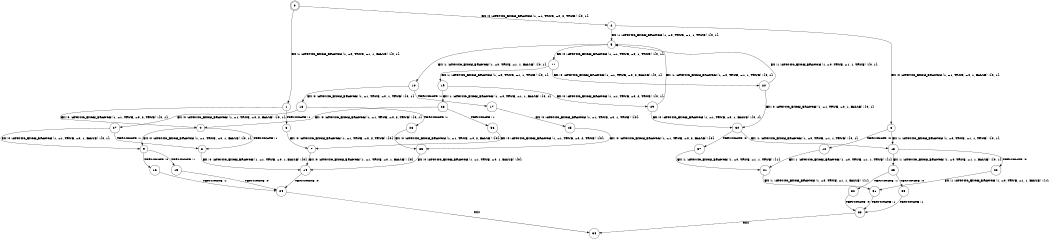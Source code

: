 digraph BCG {
size = "7, 10.5";
center = TRUE;
node [shape = circle];
0 [peripheries = 2];
0 -> 1 [label = "EX !1 !ATOMIC_EXCH_BRANCH (1, +0, TRUE, +1, 1, FALSE) !{0, 1}"];
0 -> 2 [label = "EX !0 !ATOMIC_EXCH_BRANCH (1, +1, TRUE, +0, 2, TRUE) !{0, 1}"];
1 -> 3 [label = "TERMINATE !1"];
1 -> 4 [label = "EX !0 !ATOMIC_EXCH_BRANCH (1, +1, TRUE, +0, 2, TRUE) !{0, 1}"];
2 -> 5 [label = "EX !1 !ATOMIC_EXCH_BRANCH (1, +0, TRUE, +1, 1, TRUE) !{0, 1}"];
2 -> 6 [label = "EX !0 !ATOMIC_EXCH_BRANCH (1, +1, TRUE, +0, 1, FALSE) !{0, 1}"];
3 -> 7 [label = "EX !0 !ATOMIC_EXCH_BRANCH (1, +1, TRUE, +0, 2, TRUE) !{0}"];
4 -> 8 [label = "TERMINATE !1"];
4 -> 9 [label = "EX !0 !ATOMIC_EXCH_BRANCH (1, +1, TRUE, +0, 1, FALSE) !{0, 1}"];
5 -> 10 [label = "EX !1 !ATOMIC_EXCH_BRANCH (1, +0, TRUE, +1, 1, FALSE) !{0, 1}"];
5 -> 11 [label = "EX !0 !ATOMIC_EXCH_BRANCH (1, +1, TRUE, +0, 1, TRUE) !{0, 1}"];
6 -> 12 [label = "TERMINATE !0"];
6 -> 13 [label = "EX !1 !ATOMIC_EXCH_BRANCH (1, +0, TRUE, +1, 1, TRUE) !{0, 1}"];
7 -> 14 [label = "EX !0 !ATOMIC_EXCH_BRANCH (1, +1, TRUE, +0, 1, FALSE) !{0}"];
8 -> 14 [label = "EX !0 !ATOMIC_EXCH_BRANCH (1, +1, TRUE, +0, 1, FALSE) !{0}"];
9 -> 15 [label = "TERMINATE !1"];
9 -> 16 [label = "TERMINATE !0"];
10 -> 17 [label = "TERMINATE !1"];
10 -> 18 [label = "EX !0 !ATOMIC_EXCH_BRANCH (1, +1, TRUE, +0, 1, TRUE) !{0, 1}"];
11 -> 19 [label = "EX !1 !ATOMIC_EXCH_BRANCH (1, +0, TRUE, +1, 1, TRUE) !{0, 1}"];
11 -> 20 [label = "EX !0 !ATOMIC_EXCH_BRANCH (1, +1, TRUE, +0, 2, FALSE) !{0, 1}"];
12 -> 21 [label = "EX !1 !ATOMIC_EXCH_BRANCH (1, +0, TRUE, +1, 1, TRUE) !{1}"];
13 -> 22 [label = "TERMINATE !0"];
13 -> 23 [label = "EX !1 !ATOMIC_EXCH_BRANCH (1, +0, TRUE, +1, 1, FALSE) !{0, 1}"];
14 -> 24 [label = "TERMINATE !0"];
15 -> 24 [label = "TERMINATE !0"];
16 -> 24 [label = "TERMINATE !1"];
17 -> 25 [label = "EX !0 !ATOMIC_EXCH_BRANCH (1, +1, TRUE, +0, 1, TRUE) !{0}"];
18 -> 26 [label = "TERMINATE !1"];
18 -> 27 [label = "EX !0 !ATOMIC_EXCH_BRANCH (1, +1, TRUE, +0, 2, FALSE) !{0, 1}"];
19 -> 28 [label = "EX !1 !ATOMIC_EXCH_BRANCH (1, +0, TRUE, +1, 1, FALSE) !{0, 1}"];
19 -> 29 [label = "EX !0 !ATOMIC_EXCH_BRANCH (1, +1, TRUE, +0, 2, TRUE) !{0, 1}"];
20 -> 5 [label = "EX !1 !ATOMIC_EXCH_BRANCH (1, +0, TRUE, +1, 1, TRUE) !{0, 1}"];
20 -> 30 [label = "EX !0 !ATOMIC_EXCH_BRANCH (1, +1, TRUE, +0, 1, FALSE) !{0, 1}"];
21 -> 31 [label = "EX !1 !ATOMIC_EXCH_BRANCH (1, +0, TRUE, +1, 1, FALSE) !{1}"];
22 -> 31 [label = "EX !1 !ATOMIC_EXCH_BRANCH (1, +0, TRUE, +1, 1, FALSE) !{1}"];
23 -> 32 [label = "TERMINATE !1"];
23 -> 33 [label = "TERMINATE !0"];
24 -> 34 [label = "exit"];
25 -> 35 [label = "EX !0 !ATOMIC_EXCH_BRANCH (1, +1, TRUE, +0, 2, FALSE) !{0}"];
26 -> 35 [label = "EX !0 !ATOMIC_EXCH_BRANCH (1, +1, TRUE, +0, 2, FALSE) !{0}"];
27 -> 8 [label = "TERMINATE !1"];
27 -> 9 [label = "EX !0 !ATOMIC_EXCH_BRANCH (1, +1, TRUE, +0, 1, FALSE) !{0, 1}"];
28 -> 36 [label = "TERMINATE !1"];
28 -> 4 [label = "EX !0 !ATOMIC_EXCH_BRANCH (1, +1, TRUE, +0, 2, TRUE) !{0, 1}"];
29 -> 5 [label = "EX !1 !ATOMIC_EXCH_BRANCH (1, +0, TRUE, +1, 1, TRUE) !{0, 1}"];
29 -> 30 [label = "EX !0 !ATOMIC_EXCH_BRANCH (1, +1, TRUE, +0, 1, FALSE) !{0, 1}"];
30 -> 37 [label = "TERMINATE !0"];
30 -> 13 [label = "EX !1 !ATOMIC_EXCH_BRANCH (1, +0, TRUE, +1, 1, TRUE) !{0, 1}"];
31 -> 38 [label = "TERMINATE !1"];
32 -> 38 [label = "TERMINATE !0"];
33 -> 38 [label = "TERMINATE !1"];
35 -> 14 [label = "EX !0 !ATOMIC_EXCH_BRANCH (1, +1, TRUE, +0, 1, FALSE) !{0}"];
36 -> 7 [label = "EX !0 !ATOMIC_EXCH_BRANCH (1, +1, TRUE, +0, 2, TRUE) !{0}"];
37 -> 21 [label = "EX !1 !ATOMIC_EXCH_BRANCH (1, +0, TRUE, +1, 1, TRUE) !{1}"];
38 -> 34 [label = "exit"];
}
